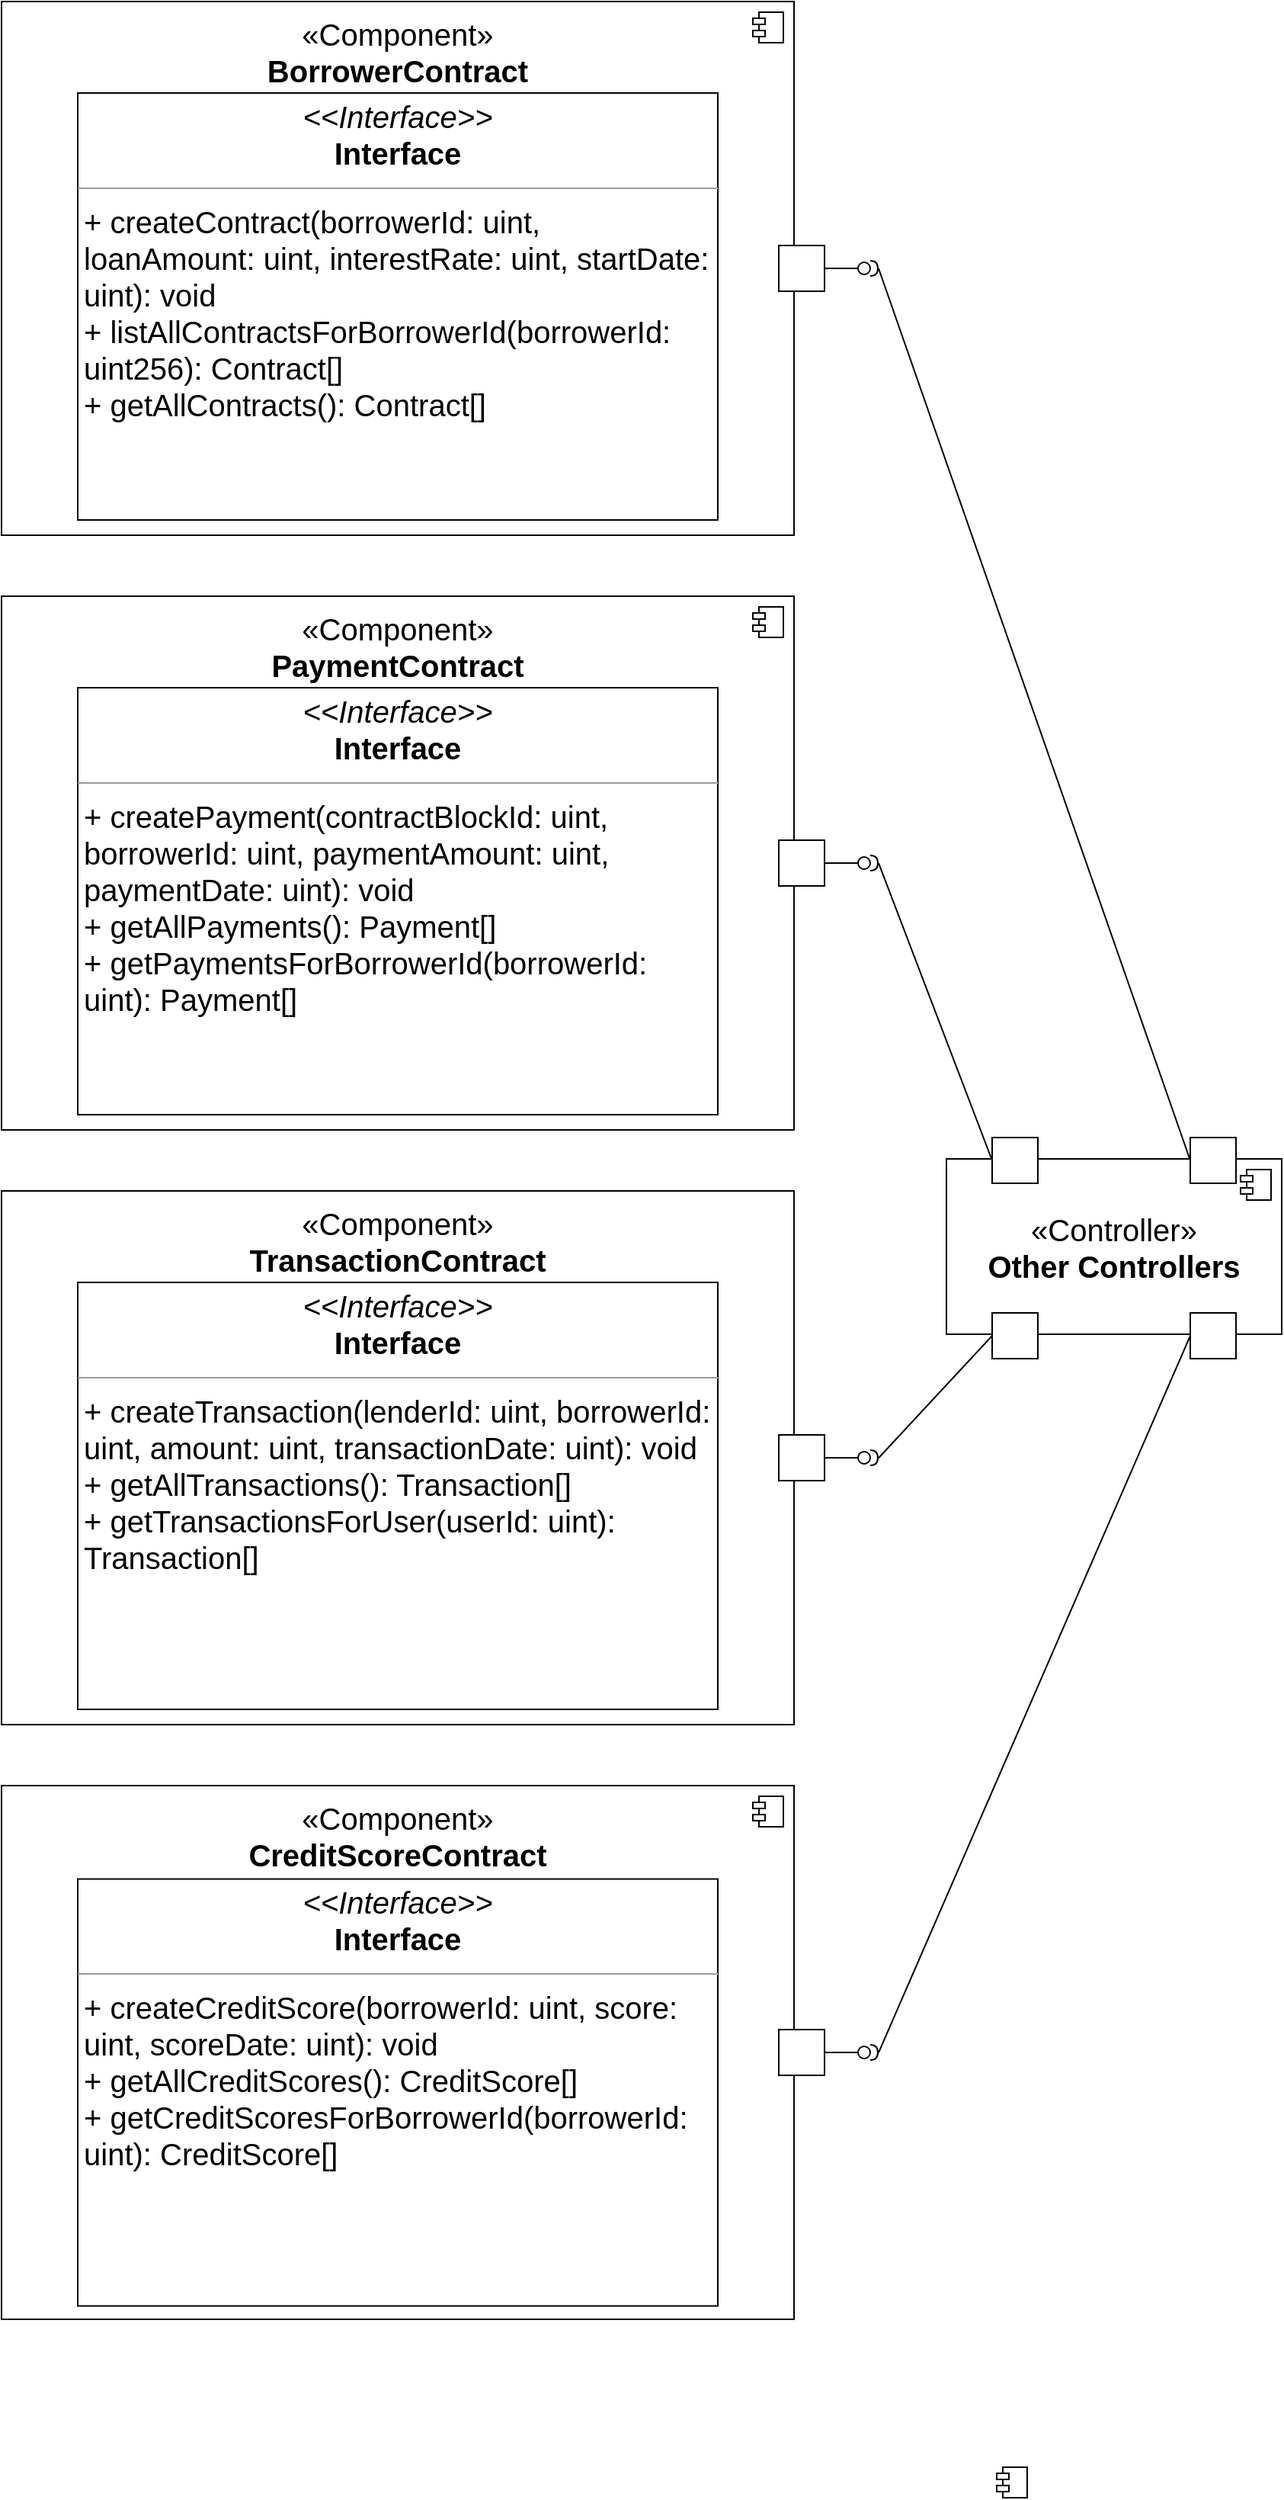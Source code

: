 <mxfile version="22.1.17" type="github">
  <diagram name="Page-1" id="5f0bae14-7c28-e335-631c-24af17079c00">
    <mxGraphModel dx="2485" dy="1487" grid="1" gridSize="10" guides="1" tooltips="1" connect="1" arrows="1" fold="1" page="1" pageScale="1" pageWidth="1169" pageHeight="1654" background="none" math="0" shadow="0">
      <root>
        <mxCell id="0" />
        <mxCell id="1" parent="0" />
        <mxCell id="ArF2T9wXuvhQ2wrIt1zp-54" value="" style="endArrow=none;html=1;rounded=0;align=center;verticalAlign=top;endFill=0;labelBackgroundColor=none;endSize=2;exitX=0;exitY=0.5;exitDx=0;exitDy=0;entryX=1.104;entryY=0.489;entryDx=0;entryDy=0;entryPerimeter=0;" edge="1" source="ArF2T9wXuvhQ2wrIt1zp-53" target="ArF2T9wXuvhQ2wrIt1zp-55" parent="1">
          <mxGeometry relative="1" as="geometry">
            <mxPoint x="1080" y="827.5" as="targetPoint" />
          </mxGeometry>
        </mxCell>
        <mxCell id="ArF2T9wXuvhQ2wrIt1zp-55" value="" style="shape=requiredInterface;html=1;fontSize=11;align=center;fillColor=none;points=[];aspect=fixed;resizable=0;verticalAlign=bottom;labelPosition=center;verticalLabelPosition=top;flipH=1;rotation=-180;" vertex="1" parent="1">
          <mxGeometry x="810" y="180" width="5" height="10" as="geometry" />
        </mxCell>
        <mxCell id="ArF2T9wXuvhQ2wrIt1zp-62" value="" style="endArrow=none;html=1;rounded=0;align=center;verticalAlign=top;endFill=0;labelBackgroundColor=none;endSize=2;exitX=0;exitY=0.5;exitDx=0;exitDy=0;entryX=1.104;entryY=0.489;entryDx=0;entryDy=0;entryPerimeter=0;" edge="1" parent="1" source="ArF2T9wXuvhQ2wrIt1zp-64" target="ArF2T9wXuvhQ2wrIt1zp-63">
          <mxGeometry relative="1" as="geometry">
            <mxPoint x="1090" y="837.5" as="targetPoint" />
          </mxGeometry>
        </mxCell>
        <mxCell id="ArF2T9wXuvhQ2wrIt1zp-65" value="" style="endArrow=none;html=1;rounded=0;align=center;verticalAlign=top;endFill=0;labelBackgroundColor=none;endSize=2;exitX=0;exitY=0.5;exitDx=0;exitDy=0;entryX=1.104;entryY=0.489;entryDx=0;entryDy=0;entryPerimeter=0;" edge="1" parent="1" source="ArF2T9wXuvhQ2wrIt1zp-67" target="ArF2T9wXuvhQ2wrIt1zp-66">
          <mxGeometry relative="1" as="geometry">
            <mxPoint x="1100" y="847.5" as="targetPoint" />
          </mxGeometry>
        </mxCell>
        <mxCell id="ArF2T9wXuvhQ2wrIt1zp-66" value="" style="shape=requiredInterface;html=1;fontSize=11;align=center;fillColor=none;points=[];aspect=fixed;resizable=0;verticalAlign=bottom;labelPosition=center;verticalLabelPosition=top;flipH=1;rotation=-180;" vertex="1" parent="1">
          <mxGeometry x="810" y="1350" width="5" height="10" as="geometry" />
        </mxCell>
        <mxCell id="ArF2T9wXuvhQ2wrIt1zp-68" value="" style="endArrow=none;html=1;rounded=0;align=center;verticalAlign=top;endFill=0;labelBackgroundColor=none;endSize=2;exitX=0;exitY=0.5;exitDx=0;exitDy=0;entryX=1.104;entryY=0.489;entryDx=0;entryDy=0;entryPerimeter=0;" edge="1" parent="1" source="ArF2T9wXuvhQ2wrIt1zp-70" target="ArF2T9wXuvhQ2wrIt1zp-69">
          <mxGeometry relative="1" as="geometry">
            <mxPoint x="1110" y="857.5" as="targetPoint" />
          </mxGeometry>
        </mxCell>
        <mxCell id="ArF2T9wXuvhQ2wrIt1zp-69" value="" style="shape=requiredInterface;html=1;fontSize=11;align=center;fillColor=none;points=[];aspect=fixed;resizable=0;verticalAlign=bottom;labelPosition=center;verticalLabelPosition=top;flipH=1;rotation=-180;" vertex="1" parent="1">
          <mxGeometry x="810" y="960" width="5" height="10" as="geometry" />
        </mxCell>
        <mxCell id="ArF2T9wXuvhQ2wrIt1zp-73" value="" style="group" vertex="1" connectable="0" parent="1">
          <mxGeometry x="840" y="755" width="240" height="145" as="geometry" />
        </mxCell>
        <mxCell id="ArF2T9wXuvhQ2wrIt1zp-58" value="" style="group" vertex="1" connectable="0" parent="ArF2T9wXuvhQ2wrIt1zp-73">
          <mxGeometry y="14" width="240" height="131" as="geometry" />
        </mxCell>
        <mxCell id="ArF2T9wXuvhQ2wrIt1zp-51" value="«Controller»&lt;br style=&quot;font-size: 20px;&quot;&gt;&lt;b style=&quot;font-size: 20px;&quot;&gt;Other Controllers&lt;/b&gt;" style="html=1;dropTarget=0;whiteSpace=wrap;fontSize=20;" vertex="1" parent="ArF2T9wXuvhQ2wrIt1zp-58">
          <mxGeometry x="20" width="220" height="115" as="geometry" />
        </mxCell>
        <mxCell id="ArF2T9wXuvhQ2wrIt1zp-52" value="" style="shape=module;jettyWidth=8;jettyHeight=4;" vertex="1" parent="ArF2T9wXuvhQ2wrIt1zp-51">
          <mxGeometry x="1" width="20" height="20" relative="1" as="geometry">
            <mxPoint x="-27" y="7" as="offset" />
          </mxGeometry>
        </mxCell>
        <mxCell id="ArF2T9wXuvhQ2wrIt1zp-67" value="" style="html=1;rounded=0;direction=east;" vertex="1" parent="ArF2T9wXuvhQ2wrIt1zp-58">
          <mxGeometry x="180" y="101" width="30" height="30" as="geometry" />
        </mxCell>
        <mxCell id="ArF2T9wXuvhQ2wrIt1zp-70" value="" style="html=1;rounded=0;direction=east;" vertex="1" parent="ArF2T9wXuvhQ2wrIt1zp-73">
          <mxGeometry x="50" y="115" width="30" height="30" as="geometry" />
        </mxCell>
        <mxCell id="ArF2T9wXuvhQ2wrIt1zp-53" value="" style="html=1;rounded=0;direction=east;" vertex="1" parent="ArF2T9wXuvhQ2wrIt1zp-73">
          <mxGeometry x="180" width="30" height="30" as="geometry" />
        </mxCell>
        <mxCell id="ArF2T9wXuvhQ2wrIt1zp-64" value="" style="html=1;rounded=0;direction=east;" vertex="1" parent="ArF2T9wXuvhQ2wrIt1zp-73">
          <mxGeometry x="50" width="30" height="30" as="geometry" />
        </mxCell>
        <mxCell id="ArF2T9wXuvhQ2wrIt1zp-63" value="" style="shape=requiredInterface;html=1;fontSize=11;align=center;fillColor=none;points=[];aspect=fixed;resizable=0;verticalAlign=bottom;labelPosition=center;verticalLabelPosition=top;flipH=1;rotation=-180;" vertex="1" parent="1">
          <mxGeometry x="810" y="570" width="5" height="10" as="geometry" />
        </mxCell>
        <mxCell id="ArF2T9wXuvhQ2wrIt1zp-74" value="" style="group" vertex="1" connectable="0" parent="1">
          <mxGeometry x="240" y="10" width="570" height="350" as="geometry" />
        </mxCell>
        <mxCell id="ArF2T9wXuvhQ2wrIt1zp-12" value="«Component»&lt;br style=&quot;font-size: 20px;&quot;&gt;&lt;b style=&quot;font-size: 20px;&quot;&gt;BorrowerContract&lt;/b&gt;" style="html=1;dropTarget=0;whiteSpace=wrap;fontSize=20;labelPosition=center;verticalLabelPosition=top;align=center;verticalAlign=bottom;spacingTop=0;spacingBottom=-60;container=0;" vertex="1" parent="ArF2T9wXuvhQ2wrIt1zp-74">
          <mxGeometry width="520" height="350" as="geometry" />
        </mxCell>
        <mxCell id="ArF2T9wXuvhQ2wrIt1zp-14" value="&lt;p style=&quot;margin: 4px 0px 0px; text-align: center; font-size: 20px;&quot;&gt;&lt;font style=&quot;font-size: 20px;&quot;&gt;&lt;i style=&quot;&quot;&gt;&amp;lt;&amp;lt;Interface&amp;gt;&amp;gt;&lt;/i&gt;&lt;br&gt;&lt;b style=&quot;&quot;&gt;Interface&lt;/b&gt;&lt;/font&gt;&lt;/p&gt;&lt;hr style=&quot;font-size: 20px;&quot; size=&quot;1&quot;&gt;&lt;p style=&quot;margin: 0px 0px 0px 4px; font-size: 20px;&quot;&gt;&lt;font style=&quot;font-size: 20px;&quot;&gt;+ createContract(borrowerId: uint, loanAmount: uint, interestRate: uint, startDate: uint): void&amp;nbsp;&lt;/font&gt;&lt;/p&gt;&lt;p style=&quot;margin: 0px 0px 0px 4px; font-size: 20px;&quot;&gt;&lt;font style=&quot;font-size: 20px;&quot;&gt;+ listAllContractsForBorrowerId(borrowerId: uint256): Contract[]&amp;nbsp;&lt;/font&gt;&lt;/p&gt;&lt;p style=&quot;margin: 0px 0px 0px 4px; font-size: 20px;&quot;&gt;&lt;font style=&quot;font-size: 20px;&quot;&gt;+ getAllContracts(): Contract[]&lt;/font&gt;&lt;br&gt;&lt;/p&gt;" style="verticalAlign=top;align=left;overflow=fill;fontSize=12;fontFamily=Helvetica;html=1;whiteSpace=wrap;container=0;" vertex="1" parent="ArF2T9wXuvhQ2wrIt1zp-74">
          <mxGeometry x="50" y="60" width="420" height="280" as="geometry" />
        </mxCell>
        <mxCell id="ArF2T9wXuvhQ2wrIt1zp-31" value="" style="html=1;rounded=0;container=0;" vertex="1" parent="ArF2T9wXuvhQ2wrIt1zp-74">
          <mxGeometry x="510" y="160" width="30" height="30" as="geometry" />
        </mxCell>
        <mxCell id="ArF2T9wXuvhQ2wrIt1zp-32" value="" style="endArrow=none;html=1;rounded=0;align=center;verticalAlign=top;endFill=0;labelBackgroundColor=none;endSize=2;" edge="1" source="ArF2T9wXuvhQ2wrIt1zp-31" target="ArF2T9wXuvhQ2wrIt1zp-33" parent="ArF2T9wXuvhQ2wrIt1zp-74">
          <mxGeometry relative="1" as="geometry" />
        </mxCell>
        <mxCell id="ArF2T9wXuvhQ2wrIt1zp-33" value="" style="ellipse;html=1;fontSize=11;align=center;fillColor=none;points=[];aspect=fixed;resizable=0;verticalAlign=bottom;labelPosition=center;verticalLabelPosition=top;flipH=1;container=0;" vertex="1" parent="ArF2T9wXuvhQ2wrIt1zp-74">
          <mxGeometry x="562" y="171" width="8" height="8" as="geometry" />
        </mxCell>
        <mxCell id="ArF2T9wXuvhQ2wrIt1zp-13" value="" style="shape=module;jettyWidth=8;jettyHeight=4;" vertex="1" parent="ArF2T9wXuvhQ2wrIt1zp-74">
          <mxGeometry x="493" y="7" width="20" height="20" as="geometry">
            <mxPoint x="-27" y="7" as="offset" />
          </mxGeometry>
        </mxCell>
        <mxCell id="ArF2T9wXuvhQ2wrIt1zp-75" value="" style="group" vertex="1" connectable="0" parent="1">
          <mxGeometry x="240" y="400" width="570" height="350" as="geometry" />
        </mxCell>
        <mxCell id="ArF2T9wXuvhQ2wrIt1zp-15" value="«Component»&lt;br style=&quot;font-size: 20px;&quot;&gt;&lt;b style=&quot;font-size: 20px;&quot;&gt;PaymentContract&lt;/b&gt;" style="html=1;dropTarget=0;whiteSpace=wrap;fontSize=20;labelPosition=center;verticalLabelPosition=top;align=center;verticalAlign=bottom;spacingTop=0;spacingBottom=-60;" vertex="1" parent="ArF2T9wXuvhQ2wrIt1zp-75">
          <mxGeometry width="520" height="350" as="geometry" />
        </mxCell>
        <mxCell id="ArF2T9wXuvhQ2wrIt1zp-16" value="" style="shape=module;jettyWidth=8;jettyHeight=4;" vertex="1" parent="ArF2T9wXuvhQ2wrIt1zp-15">
          <mxGeometry x="1" width="20" height="20" relative="1" as="geometry">
            <mxPoint x="-27" y="7" as="offset" />
          </mxGeometry>
        </mxCell>
        <mxCell id="ArF2T9wXuvhQ2wrIt1zp-17" value="&lt;p style=&quot;margin: 4px 0px 0px; text-align: center; font-size: 20px;&quot;&gt;&lt;font style=&quot;font-size: 20px;&quot;&gt;&lt;i style=&quot;&quot;&gt;&amp;lt;&amp;lt;Interface&amp;gt;&amp;gt;&lt;/i&gt;&lt;br&gt;&lt;b style=&quot;&quot;&gt;Interface&lt;/b&gt;&lt;/font&gt;&lt;/p&gt;&lt;hr style=&quot;font-size: 20px;&quot; size=&quot;1&quot;&gt;&lt;p style=&quot;margin: 0px 0px 0px 4px; font-size: 20px;&quot;&gt;&lt;font style=&quot;font-size: 20px;&quot;&gt;+ createPayment(contractBlockId: uint, borrowerId: uint, paymentAmount: uint, paymentDate: uint): void&lt;/font&gt;&lt;/p&gt;&lt;p style=&quot;margin: 0px 0px 0px 4px; font-size: 20px;&quot;&gt;&lt;font style=&quot;font-size: 20px;&quot;&gt;+ getAllPayments(): Payment[]&lt;/font&gt;&lt;/p&gt;&lt;p style=&quot;margin: 0px 0px 0px 4px; font-size: 20px;&quot;&gt;&lt;font style=&quot;font-size: 20px;&quot;&gt;+ getPaymentsForBorrowerId(borrowerId: uint): Payment[]&lt;/font&gt;&lt;/p&gt;" style="verticalAlign=top;align=left;overflow=fill;fontSize=12;fontFamily=Helvetica;html=1;whiteSpace=wrap;" vertex="1" parent="ArF2T9wXuvhQ2wrIt1zp-75">
          <mxGeometry x="50" y="60" width="420" height="280" as="geometry" />
        </mxCell>
        <mxCell id="ArF2T9wXuvhQ2wrIt1zp-42" value="" style="html=1;rounded=0;" vertex="1" parent="ArF2T9wXuvhQ2wrIt1zp-75">
          <mxGeometry x="510" y="160" width="30" height="30" as="geometry" />
        </mxCell>
        <mxCell id="ArF2T9wXuvhQ2wrIt1zp-43" value="" style="endArrow=none;html=1;rounded=0;align=center;verticalAlign=top;endFill=0;labelBackgroundColor=none;endSize=2;" edge="1" parent="ArF2T9wXuvhQ2wrIt1zp-75" source="ArF2T9wXuvhQ2wrIt1zp-42" target="ArF2T9wXuvhQ2wrIt1zp-44">
          <mxGeometry relative="1" as="geometry" />
        </mxCell>
        <mxCell id="ArF2T9wXuvhQ2wrIt1zp-44" value="" style="ellipse;html=1;fontSize=11;align=center;fillColor=none;points=[];aspect=fixed;resizable=0;verticalAlign=bottom;labelPosition=center;verticalLabelPosition=top;flipH=1;" vertex="1" parent="ArF2T9wXuvhQ2wrIt1zp-75">
          <mxGeometry x="562" y="171" width="8" height="8" as="geometry" />
        </mxCell>
        <mxCell id="ArF2T9wXuvhQ2wrIt1zp-22" value="" style="shape=module;jettyWidth=8;jettyHeight=4;" vertex="1" parent="1">
          <mxGeometry x="893" y="1627" width="20" height="20" as="geometry">
            <mxPoint x="-27" y="7" as="offset" />
          </mxGeometry>
        </mxCell>
        <mxCell id="ArF2T9wXuvhQ2wrIt1zp-77" value="" style="group" vertex="1" connectable="0" parent="1">
          <mxGeometry x="240" y="790" width="570" height="350" as="geometry" />
        </mxCell>
        <mxCell id="ArF2T9wXuvhQ2wrIt1zp-21" value="«Component»&lt;br style=&quot;font-size: 20px;&quot;&gt;&lt;b style=&quot;font-size: 20px;&quot;&gt;TransactionContract&lt;/b&gt;" style="html=1;dropTarget=0;whiteSpace=wrap;fontSize=20;labelPosition=center;verticalLabelPosition=top;align=center;verticalAlign=bottom;spacingTop=0;spacingBottom=-60;container=0;" vertex="1" parent="ArF2T9wXuvhQ2wrIt1zp-77">
          <mxGeometry width="520" height="350" as="geometry" />
        </mxCell>
        <mxCell id="ArF2T9wXuvhQ2wrIt1zp-23" value="&lt;p style=&quot;margin: 4px 0px 0px; text-align: center; font-size: 20px;&quot;&gt;&lt;font style=&quot;font-size: 20px;&quot;&gt;&lt;i style=&quot;&quot;&gt;&amp;lt;&amp;lt;Interface&amp;gt;&amp;gt;&lt;/i&gt;&lt;br&gt;&lt;b style=&quot;&quot;&gt;Interface&lt;/b&gt;&lt;/font&gt;&lt;/p&gt;&lt;hr style=&quot;font-size: 20px;&quot; size=&quot;1&quot;&gt;&lt;p style=&quot;margin: 0px 0px 0px 4px; font-size: 20px;&quot;&gt;&lt;font style=&quot;font-size: 20px;&quot;&gt;+ createTransaction(lenderId: uint, borrowerId: uint, amount: uint, transactionDate: uint): void&lt;/font&gt;&lt;/p&gt;&lt;p style=&quot;margin: 0px 0px 0px 4px; font-size: 20px;&quot;&gt;&lt;font style=&quot;font-size: 20px;&quot;&gt;+ getAllTransactions(): Transaction[]&lt;/font&gt;&lt;/p&gt;&lt;p style=&quot;margin: 0px 0px 0px 4px; font-size: 20px;&quot;&gt;&lt;font style=&quot;font-size: 20px;&quot;&gt;+ getTransactionsForUser(userId: uint): Transaction[]&lt;/font&gt;&lt;/p&gt;" style="verticalAlign=top;align=left;overflow=fill;fontSize=12;fontFamily=Helvetica;html=1;whiteSpace=wrap;" vertex="1" parent="ArF2T9wXuvhQ2wrIt1zp-77">
          <mxGeometry x="50" y="60" width="420" height="280" as="geometry" />
        </mxCell>
        <mxCell id="ArF2T9wXuvhQ2wrIt1zp-45" value="" style="html=1;rounded=0;" vertex="1" parent="ArF2T9wXuvhQ2wrIt1zp-77">
          <mxGeometry x="510" y="160" width="30" height="30" as="geometry" />
        </mxCell>
        <mxCell id="ArF2T9wXuvhQ2wrIt1zp-46" value="" style="endArrow=none;html=1;rounded=0;align=center;verticalAlign=top;endFill=0;labelBackgroundColor=none;endSize=2;" edge="1" parent="ArF2T9wXuvhQ2wrIt1zp-77" source="ArF2T9wXuvhQ2wrIt1zp-45" target="ArF2T9wXuvhQ2wrIt1zp-47">
          <mxGeometry relative="1" as="geometry" />
        </mxCell>
        <mxCell id="ArF2T9wXuvhQ2wrIt1zp-47" value="" style="ellipse;html=1;fontSize=11;align=center;fillColor=none;points=[];aspect=fixed;resizable=0;verticalAlign=bottom;labelPosition=center;verticalLabelPosition=top;flipH=1;" vertex="1" parent="ArF2T9wXuvhQ2wrIt1zp-77">
          <mxGeometry x="562" y="171" width="8" height="8" as="geometry" />
        </mxCell>
        <mxCell id="ArF2T9wXuvhQ2wrIt1zp-78" value="" style="group" vertex="1" connectable="0" parent="1">
          <mxGeometry x="240" y="1180" width="570" height="350" as="geometry" />
        </mxCell>
        <mxCell id="ArF2T9wXuvhQ2wrIt1zp-50" value="" style="ellipse;html=1;fontSize=11;align=center;fillColor=none;points=[];aspect=fixed;resizable=0;verticalAlign=bottom;labelPosition=center;verticalLabelPosition=top;flipH=1;" vertex="1" parent="ArF2T9wXuvhQ2wrIt1zp-78">
          <mxGeometry x="562" y="171" width="8" height="8" as="geometry" />
        </mxCell>
        <mxCell id="ArF2T9wXuvhQ2wrIt1zp-25" value="«Component»&lt;br style=&quot;font-size: 20px;&quot;&gt;&lt;b style=&quot;font-size: 20px;&quot;&gt;CreditScoreContract&lt;/b&gt;" style="html=1;dropTarget=0;whiteSpace=wrap;fontSize=20;labelPosition=center;verticalLabelPosition=top;align=center;verticalAlign=bottom;spacingTop=0;spacingBottom=-60;" vertex="1" parent="ArF2T9wXuvhQ2wrIt1zp-78">
          <mxGeometry width="520" height="350" as="geometry" />
        </mxCell>
        <mxCell id="ArF2T9wXuvhQ2wrIt1zp-26" value="" style="shape=module;jettyWidth=8;jettyHeight=4;" vertex="1" parent="ArF2T9wXuvhQ2wrIt1zp-25">
          <mxGeometry x="1" width="20" height="20" relative="1" as="geometry">
            <mxPoint x="-27" y="7" as="offset" />
          </mxGeometry>
        </mxCell>
        <mxCell id="ArF2T9wXuvhQ2wrIt1zp-27" value="&lt;p style=&quot;margin: 4px 0px 0px; text-align: center; font-size: 20px;&quot;&gt;&lt;font style=&quot;font-size: 20px;&quot;&gt;&lt;i style=&quot;&quot;&gt;&amp;lt;&amp;lt;Interface&amp;gt;&amp;gt;&lt;/i&gt;&lt;br&gt;&lt;b style=&quot;&quot;&gt;Interface&lt;/b&gt;&lt;/font&gt;&lt;/p&gt;&lt;hr style=&quot;font-size: 20px;&quot; size=&quot;1&quot;&gt;&lt;p style=&quot;margin: 0px 0px 0px 4px; font-size: 20px;&quot;&gt;&lt;font style=&quot;font-size: 20px;&quot;&gt;+ createCreditScore(borrowerId: uint, score: uint, scoreDate: uint): void&amp;nbsp;&lt;/font&gt;&lt;/p&gt;&lt;p style=&quot;margin: 0px 0px 0px 4px; font-size: 20px;&quot;&gt;&lt;font style=&quot;font-size: 20px;&quot;&gt;+ getAllCreditScores(): CreditScore[]&amp;nbsp;&lt;/font&gt;&lt;/p&gt;&lt;p style=&quot;margin: 0px 0px 0px 4px; font-size: 20px;&quot;&gt;&lt;font style=&quot;font-size: 20px;&quot;&gt;+ getCreditScoresForBorrowerId(borrowerId: uint): CreditScore[]&lt;/font&gt;&lt;br&gt;&lt;/p&gt;" style="verticalAlign=top;align=left;overflow=fill;fontSize=12;fontFamily=Helvetica;html=1;whiteSpace=wrap;" vertex="1" parent="ArF2T9wXuvhQ2wrIt1zp-78">
          <mxGeometry x="50" y="61.25" width="420" height="280" as="geometry" />
        </mxCell>
        <mxCell id="ArF2T9wXuvhQ2wrIt1zp-48" value="" style="html=1;rounded=0;" vertex="1" parent="ArF2T9wXuvhQ2wrIt1zp-78">
          <mxGeometry x="510" y="160" width="30" height="30" as="geometry" />
        </mxCell>
        <mxCell id="ArF2T9wXuvhQ2wrIt1zp-49" value="" style="endArrow=none;html=1;rounded=0;align=center;verticalAlign=top;endFill=0;labelBackgroundColor=none;endSize=2;" edge="1" parent="ArF2T9wXuvhQ2wrIt1zp-78" source="ArF2T9wXuvhQ2wrIt1zp-48" target="ArF2T9wXuvhQ2wrIt1zp-50">
          <mxGeometry relative="1" as="geometry" />
        </mxCell>
      </root>
    </mxGraphModel>
  </diagram>
</mxfile>
